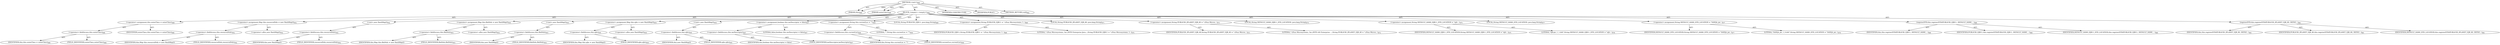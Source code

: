 digraph "&lt;init&gt;" {  
"111669149713" [label = <(METHOD,&lt;init&gt;)<SUB>668</SUB>> ]
"115964117002" [label = <(PARAM,this)<SUB>668</SUB>> ]
"115964117003" [label = <(PARAM,outerClass)<SUB>668</SUB>> ]
"25769803844" [label = <(BLOCK,&lt;empty&gt;,&lt;empty&gt;)<SUB>668</SUB>> ]
"30064771434" [label = <(&lt;operator&gt;.assignment,this.outerClass = outerClass)<SUB>668</SUB>> ]
"30064771435" [label = <(&lt;operator&gt;.fieldAccess,this.outerClass)<SUB>668</SUB>> ]
"68719476760" [label = <(IDENTIFIER,this,this.outerClass = outerClass)<SUB>668</SUB>> ]
"55834574930" [label = <(FIELD_IDENTIFIER,outerClass,outerClass)<SUB>668</SUB>> ]
"68719476761" [label = <(IDENTIFIER,outerClass,this.outerClass = outerClass)<SUB>668</SUB>> ]
"30064771436" [label = <(&lt;operator&gt;.assignment,Map this.resourceDtds = new HashMap())<SUB>652</SUB>> ]
"30064771437" [label = <(&lt;operator&gt;.fieldAccess,this.resourceDtds)<SUB>652</SUB>> ]
"68719477049" [label = <(IDENTIFIER,this,Map this.resourceDtds = new HashMap())> ]
"55834574931" [label = <(FIELD_IDENTIFIER,resourceDtds,resourceDtds)<SUB>652</SUB>> ]
"30064771438" [label = <(&lt;operator&gt;.alloc,new HashMap())<SUB>652</SUB>> ]
"30064771439" [label = <(&lt;init&gt;,new HashMap())<SUB>652</SUB>> ]
"30064771440" [label = <(&lt;operator&gt;.fieldAccess,this.resourceDtds)<SUB>652</SUB>> ]
"68719477050" [label = <(IDENTIFIER,this,new HashMap())> ]
"55834574932" [label = <(FIELD_IDENTIFIER,resourceDtds,resourceDtds)<SUB>652</SUB>> ]
"30064771441" [label = <(&lt;operator&gt;.assignment,Map this.fileDtds = new HashMap())<SUB>653</SUB>> ]
"30064771442" [label = <(&lt;operator&gt;.fieldAccess,this.fileDtds)<SUB>653</SUB>> ]
"68719477051" [label = <(IDENTIFIER,this,Map this.fileDtds = new HashMap())> ]
"55834574933" [label = <(FIELD_IDENTIFIER,fileDtds,fileDtds)<SUB>653</SUB>> ]
"30064771443" [label = <(&lt;operator&gt;.alloc,new HashMap())<SUB>653</SUB>> ]
"30064771444" [label = <(&lt;init&gt;,new HashMap())<SUB>653</SUB>> ]
"30064771445" [label = <(&lt;operator&gt;.fieldAccess,this.fileDtds)<SUB>653</SUB>> ]
"68719477052" [label = <(IDENTIFIER,this,new HashMap())> ]
"55834574934" [label = <(FIELD_IDENTIFIER,fileDtds,fileDtds)<SUB>653</SUB>> ]
"30064771446" [label = <(&lt;operator&gt;.assignment,Map this.ejbs = new HashMap())<SUB>655</SUB>> ]
"30064771447" [label = <(&lt;operator&gt;.fieldAccess,this.ejbs)<SUB>655</SUB>> ]
"68719477053" [label = <(IDENTIFIER,this,Map this.ejbs = new HashMap())> ]
"55834574935" [label = <(FIELD_IDENTIFIER,ejbs,ejbs)<SUB>655</SUB>> ]
"30064771448" [label = <(&lt;operator&gt;.alloc,new HashMap())<SUB>655</SUB>> ]
"30064771449" [label = <(&lt;init&gt;,new HashMap())<SUB>655</SUB>> ]
"30064771450" [label = <(&lt;operator&gt;.fieldAccess,this.ejbs)<SUB>655</SUB>> ]
"68719477054" [label = <(IDENTIFIER,this,new HashMap())> ]
"55834574936" [label = <(FIELD_IDENTIFIER,ejbs,ejbs)<SUB>655</SUB>> ]
"30064771451" [label = <(&lt;operator&gt;.assignment,boolean this.iasDescriptor = false)<SUB>657</SUB>> ]
"30064771452" [label = <(&lt;operator&gt;.fieldAccess,this.iasDescriptor)<SUB>657</SUB>> ]
"68719477055" [label = <(IDENTIFIER,this,boolean this.iasDescriptor = false)> ]
"55834574937" [label = <(FIELD_IDENTIFIER,iasDescriptor,iasDescriptor)<SUB>657</SUB>> ]
"90194313308" [label = <(LITERAL,false,boolean this.iasDescriptor = false)<SUB>657</SUB>> ]
"30064771453" [label = <(&lt;operator&gt;.assignment,String this.currentLoc = &quot;&quot;)<SUB>659</SUB>> ]
"30064771454" [label = <(&lt;operator&gt;.fieldAccess,this.currentLoc)<SUB>659</SUB>> ]
"68719477056" [label = <(IDENTIFIER,this,String this.currentLoc = &quot;&quot;)> ]
"55834574938" [label = <(FIELD_IDENTIFIER,currentLoc,currentLoc)<SUB>659</SUB>> ]
"90194313309" [label = <(LITERAL,&quot;&quot;,String this.currentLoc = &quot;&quot;)<SUB>659</SUB>> ]
"94489280545" [label = <(LOCAL,String PUBLICID_EJB11: java.lang.String)<SUB>669</SUB>> ]
"30064771455" [label = <(&lt;operator&gt;.assignment,String PUBLICID_EJB11 = &quot;-//Sun Microsystems, I...)<SUB>669</SUB>> ]
"68719477057" [label = <(IDENTIFIER,PUBLICID_EJB11,String PUBLICID_EJB11 = &quot;-//Sun Microsystems, I...)<SUB>669</SUB>> ]
"90194313310" [label = <(LITERAL,&quot;-//Sun Microsystems, Inc.//DTD Enterprise Java...,String PUBLICID_EJB11 = &quot;-//Sun Microsystems, I...)<SUB>670</SUB>> ]
"94489280546" [label = <(LOCAL,String PUBLICID_IPLANET_EJB_60: java.lang.String)<SUB>671</SUB>> ]
"30064771456" [label = <(&lt;operator&gt;.assignment,String PUBLICID_IPLANET_EJB_60 = &quot;-//Sun Micros...)<SUB>671</SUB>> ]
"68719477058" [label = <(IDENTIFIER,PUBLICID_IPLANET_EJB_60,String PUBLICID_IPLANET_EJB_60 = &quot;-//Sun Micros...)<SUB>671</SUB>> ]
"90194313311" [label = <(LITERAL,&quot;-//Sun Microsystems, Inc.//DTD iAS Enterprise ...,String PUBLICID_IPLANET_EJB_60 = &quot;-//Sun Micros...)<SUB>672</SUB>> ]
"94489280547" [label = <(LOCAL,String DEFAULT_IAS60_EJB11_DTD_LOCATION: java.lang.String)<SUB>675</SUB>> ]
"30064771457" [label = <(&lt;operator&gt;.assignment,String DEFAULT_IAS60_EJB11_DTD_LOCATION = &quot;ejb-...)<SUB>675</SUB>> ]
"68719477059" [label = <(IDENTIFIER,DEFAULT_IAS60_EJB11_DTD_LOCATION,String DEFAULT_IAS60_EJB11_DTD_LOCATION = &quot;ejb-...)<SUB>675</SUB>> ]
"90194313312" [label = <(LITERAL,&quot;ejb-jar_1_1.dtd&quot;,String DEFAULT_IAS60_EJB11_DTD_LOCATION = &quot;ejb-...)<SUB>676</SUB>> ]
"94489280548" [label = <(LOCAL,String DEFAULT_IAS60_DTD_LOCATION: java.lang.String)<SUB>677</SUB>> ]
"30064771458" [label = <(&lt;operator&gt;.assignment,String DEFAULT_IAS60_DTD_LOCATION = &quot;IASEjb_jar...)<SUB>677</SUB>> ]
"68719477060" [label = <(IDENTIFIER,DEFAULT_IAS60_DTD_LOCATION,String DEFAULT_IAS60_DTD_LOCATION = &quot;IASEjb_jar...)<SUB>677</SUB>> ]
"90194313313" [label = <(LITERAL,&quot;IASEjb_jar_1_0.dtd&quot;,String DEFAULT_IAS60_DTD_LOCATION = &quot;IASEjb_jar...)<SUB>678</SUB>> ]
"30064771459" [label = <(registerDTD,this.registerDTD(PUBLICID_EJB11, DEFAULT_IAS60_...)<SUB>680</SUB>> ]
"68719476758" [label = <(IDENTIFIER,this,this.registerDTD(PUBLICID_EJB11, DEFAULT_IAS60_...)<SUB>680</SUB>> ]
"68719477061" [label = <(IDENTIFIER,PUBLICID_EJB11,this.registerDTD(PUBLICID_EJB11, DEFAULT_IAS60_...)<SUB>680</SUB>> ]
"68719477062" [label = <(IDENTIFIER,DEFAULT_IAS60_EJB11_DTD_LOCATION,this.registerDTD(PUBLICID_EJB11, DEFAULT_IAS60_...)<SUB>680</SUB>> ]
"30064771460" [label = <(registerDTD,this.registerDTD(PUBLICID_IPLANET_EJB_60, DEFAU...)<SUB>681</SUB>> ]
"68719476759" [label = <(IDENTIFIER,this,this.registerDTD(PUBLICID_IPLANET_EJB_60, DEFAU...)<SUB>681</SUB>> ]
"68719477063" [label = <(IDENTIFIER,PUBLICID_IPLANET_EJB_60,this.registerDTD(PUBLICID_IPLANET_EJB_60, DEFAU...)<SUB>681</SUB>> ]
"68719477064" [label = <(IDENTIFIER,DEFAULT_IAS60_DTD_LOCATION,this.registerDTD(PUBLICID_IPLANET_EJB_60, DEFAU...)<SUB>681</SUB>> ]
"133143986237" [label = <(MODIFIER,CONSTRUCTOR)> ]
"133143986238" [label = <(MODIFIER,PUBLIC)> ]
"128849018897" [label = <(METHOD_RETURN,void)<SUB>682</SUB>> ]
  "111669149713" -> "115964117002"  [ label = "AST: "] 
  "111669149713" -> "115964117003"  [ label = "AST: "] 
  "111669149713" -> "25769803844"  [ label = "AST: "] 
  "111669149713" -> "133143986237"  [ label = "AST: "] 
  "111669149713" -> "133143986238"  [ label = "AST: "] 
  "111669149713" -> "128849018897"  [ label = "AST: "] 
  "25769803844" -> "30064771434"  [ label = "AST: "] 
  "25769803844" -> "30064771436"  [ label = "AST: "] 
  "25769803844" -> "30064771439"  [ label = "AST: "] 
  "25769803844" -> "30064771441"  [ label = "AST: "] 
  "25769803844" -> "30064771444"  [ label = "AST: "] 
  "25769803844" -> "30064771446"  [ label = "AST: "] 
  "25769803844" -> "30064771449"  [ label = "AST: "] 
  "25769803844" -> "30064771451"  [ label = "AST: "] 
  "25769803844" -> "30064771453"  [ label = "AST: "] 
  "25769803844" -> "94489280545"  [ label = "AST: "] 
  "25769803844" -> "30064771455"  [ label = "AST: "] 
  "25769803844" -> "94489280546"  [ label = "AST: "] 
  "25769803844" -> "30064771456"  [ label = "AST: "] 
  "25769803844" -> "94489280547"  [ label = "AST: "] 
  "25769803844" -> "30064771457"  [ label = "AST: "] 
  "25769803844" -> "94489280548"  [ label = "AST: "] 
  "25769803844" -> "30064771458"  [ label = "AST: "] 
  "25769803844" -> "30064771459"  [ label = "AST: "] 
  "25769803844" -> "30064771460"  [ label = "AST: "] 
  "30064771434" -> "30064771435"  [ label = "AST: "] 
  "30064771434" -> "68719476761"  [ label = "AST: "] 
  "30064771435" -> "68719476760"  [ label = "AST: "] 
  "30064771435" -> "55834574930"  [ label = "AST: "] 
  "30064771436" -> "30064771437"  [ label = "AST: "] 
  "30064771436" -> "30064771438"  [ label = "AST: "] 
  "30064771437" -> "68719477049"  [ label = "AST: "] 
  "30064771437" -> "55834574931"  [ label = "AST: "] 
  "30064771439" -> "30064771440"  [ label = "AST: "] 
  "30064771440" -> "68719477050"  [ label = "AST: "] 
  "30064771440" -> "55834574932"  [ label = "AST: "] 
  "30064771441" -> "30064771442"  [ label = "AST: "] 
  "30064771441" -> "30064771443"  [ label = "AST: "] 
  "30064771442" -> "68719477051"  [ label = "AST: "] 
  "30064771442" -> "55834574933"  [ label = "AST: "] 
  "30064771444" -> "30064771445"  [ label = "AST: "] 
  "30064771445" -> "68719477052"  [ label = "AST: "] 
  "30064771445" -> "55834574934"  [ label = "AST: "] 
  "30064771446" -> "30064771447"  [ label = "AST: "] 
  "30064771446" -> "30064771448"  [ label = "AST: "] 
  "30064771447" -> "68719477053"  [ label = "AST: "] 
  "30064771447" -> "55834574935"  [ label = "AST: "] 
  "30064771449" -> "30064771450"  [ label = "AST: "] 
  "30064771450" -> "68719477054"  [ label = "AST: "] 
  "30064771450" -> "55834574936"  [ label = "AST: "] 
  "30064771451" -> "30064771452"  [ label = "AST: "] 
  "30064771451" -> "90194313308"  [ label = "AST: "] 
  "30064771452" -> "68719477055"  [ label = "AST: "] 
  "30064771452" -> "55834574937"  [ label = "AST: "] 
  "30064771453" -> "30064771454"  [ label = "AST: "] 
  "30064771453" -> "90194313309"  [ label = "AST: "] 
  "30064771454" -> "68719477056"  [ label = "AST: "] 
  "30064771454" -> "55834574938"  [ label = "AST: "] 
  "30064771455" -> "68719477057"  [ label = "AST: "] 
  "30064771455" -> "90194313310"  [ label = "AST: "] 
  "30064771456" -> "68719477058"  [ label = "AST: "] 
  "30064771456" -> "90194313311"  [ label = "AST: "] 
  "30064771457" -> "68719477059"  [ label = "AST: "] 
  "30064771457" -> "90194313312"  [ label = "AST: "] 
  "30064771458" -> "68719477060"  [ label = "AST: "] 
  "30064771458" -> "90194313313"  [ label = "AST: "] 
  "30064771459" -> "68719476758"  [ label = "AST: "] 
  "30064771459" -> "68719477061"  [ label = "AST: "] 
  "30064771459" -> "68719477062"  [ label = "AST: "] 
  "30064771460" -> "68719476759"  [ label = "AST: "] 
  "30064771460" -> "68719477063"  [ label = "AST: "] 
  "30064771460" -> "68719477064"  [ label = "AST: "] 
  "111669149713" -> "115964117002"  [ label = "DDG: "] 
  "111669149713" -> "115964117003"  [ label = "DDG: "] 
}
